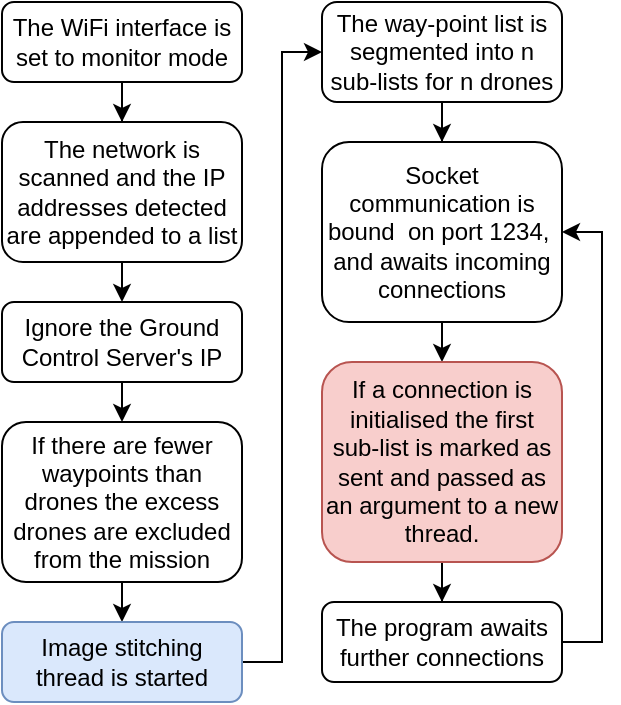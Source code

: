 <mxfile version="13.1.3" type="github"><diagram id="C5RBs43oDa-KdzZeNtuy" name="Page-1"><mxGraphModel dx="976" dy="539" grid="1" gridSize="10" guides="1" tooltips="1" connect="1" arrows="1" fold="1" page="1" pageScale="1" pageWidth="827" pageHeight="1169" math="0" shadow="0"><root><mxCell id="WIyWlLk6GJQsqaUBKTNV-0"/><mxCell id="WIyWlLk6GJQsqaUBKTNV-1" parent="WIyWlLk6GJQsqaUBKTNV-0"/><mxCell id="Hf-C0cWsWEl9VVZdfR_4-1" value="" style="edgeStyle=orthogonalEdgeStyle;rounded=0;orthogonalLoop=1;jettySize=auto;html=1;" parent="WIyWlLk6GJQsqaUBKTNV-1" source="WIyWlLk6GJQsqaUBKTNV-3" target="Hf-C0cWsWEl9VVZdfR_4-0" edge="1"><mxGeometry relative="1" as="geometry"/></mxCell><mxCell id="WIyWlLk6GJQsqaUBKTNV-3" value="The WiFi interface is set to monitor mode" style="rounded=1;whiteSpace=wrap;html=1;fontSize=12;glass=0;strokeWidth=1;shadow=0;" parent="WIyWlLk6GJQsqaUBKTNV-1" vertex="1"><mxGeometry x="160" y="40" width="120" height="40" as="geometry"/></mxCell><mxCell id="Hf-C0cWsWEl9VVZdfR_4-3" value="" style="edgeStyle=orthogonalEdgeStyle;rounded=0;orthogonalLoop=1;jettySize=auto;html=1;" parent="WIyWlLk6GJQsqaUBKTNV-1" source="Hf-C0cWsWEl9VVZdfR_4-0" edge="1"><mxGeometry relative="1" as="geometry"><mxPoint x="220" y="190" as="targetPoint"/></mxGeometry></mxCell><mxCell id="Hf-C0cWsWEl9VVZdfR_4-0" value="The network is scanned and the IP addresses detected are appended to a list" style="rounded=1;whiteSpace=wrap;html=1;fontSize=12;glass=0;strokeWidth=1;shadow=0;" parent="WIyWlLk6GJQsqaUBKTNV-1" vertex="1"><mxGeometry x="160" y="100" width="120" height="70" as="geometry"/></mxCell><mxCell id="Hf-C0cWsWEl9VVZdfR_4-11" style="edgeStyle=orthogonalEdgeStyle;rounded=0;orthogonalLoop=1;jettySize=auto;html=1;exitX=0.5;exitY=1;exitDx=0;exitDy=0;entryX=0.5;entryY=0;entryDx=0;entryDy=0;" parent="WIyWlLk6GJQsqaUBKTNV-1" source="Hf-C0cWsWEl9VVZdfR_4-4" target="Hf-C0cWsWEl9VVZdfR_4-6" edge="1"><mxGeometry relative="1" as="geometry"/></mxCell><mxCell id="Hf-C0cWsWEl9VVZdfR_4-4" value="Ignore the Ground Control Server's IP" style="rounded=1;whiteSpace=wrap;html=1;fontSize=12;glass=0;strokeWidth=1;shadow=0;" parent="WIyWlLk6GJQsqaUBKTNV-1" vertex="1"><mxGeometry x="160" y="190" width="120" height="40" as="geometry"/></mxCell><mxCell id="Hf-C0cWsWEl9VVZdfR_4-24" style="edgeStyle=orthogonalEdgeStyle;rounded=0;orthogonalLoop=1;jettySize=auto;html=1;exitX=0.5;exitY=1;exitDx=0;exitDy=0;entryX=0.5;entryY=0;entryDx=0;entryDy=0;" parent="WIyWlLk6GJQsqaUBKTNV-1" source="Hf-C0cWsWEl9VVZdfR_4-6" target="Hf-C0cWsWEl9VVZdfR_4-8" edge="1"><mxGeometry relative="1" as="geometry"/></mxCell><mxCell id="Hf-C0cWsWEl9VVZdfR_4-6" value="If there are fewer waypoints than drones the excess drones are excluded from the mission" style="rounded=1;whiteSpace=wrap;html=1;fontSize=12;glass=0;strokeWidth=1;shadow=0;" parent="WIyWlLk6GJQsqaUBKTNV-1" vertex="1"><mxGeometry x="160" y="250" width="120" height="80" as="geometry"/></mxCell><mxCell id="Hf-C0cWsWEl9VVZdfR_4-25" style="edgeStyle=orthogonalEdgeStyle;rounded=0;orthogonalLoop=1;jettySize=auto;html=1;exitX=1;exitY=0.5;exitDx=0;exitDy=0;entryX=0;entryY=0.5;entryDx=0;entryDy=0;" parent="WIyWlLk6GJQsqaUBKTNV-1" source="Hf-C0cWsWEl9VVZdfR_4-8" target="Hf-C0cWsWEl9VVZdfR_4-12" edge="1"><mxGeometry relative="1" as="geometry"/></mxCell><mxCell id="Hf-C0cWsWEl9VVZdfR_4-8" value="Image stitching thread is started" style="rounded=1;whiteSpace=wrap;html=1;fontSize=12;glass=0;strokeWidth=1;shadow=0;fillColor=#dae8fc;strokeColor=#6c8ebf;" parent="WIyWlLk6GJQsqaUBKTNV-1" vertex="1"><mxGeometry x="160" y="350" width="120" height="40" as="geometry"/></mxCell><mxCell id="Hf-C0cWsWEl9VVZdfR_4-15" value="" style="edgeStyle=orthogonalEdgeStyle;rounded=0;orthogonalLoop=1;jettySize=auto;html=1;" parent="WIyWlLk6GJQsqaUBKTNV-1" source="Hf-C0cWsWEl9VVZdfR_4-12" target="Hf-C0cWsWEl9VVZdfR_4-14" edge="1"><mxGeometry relative="1" as="geometry"/></mxCell><mxCell id="Hf-C0cWsWEl9VVZdfR_4-12" value="The way-point list is segmented into n sub-lists for n drones" style="rounded=1;whiteSpace=wrap;html=1;fontSize=12;glass=0;strokeWidth=1;shadow=0;" parent="WIyWlLk6GJQsqaUBKTNV-1" vertex="1"><mxGeometry x="320" y="40" width="120" height="50" as="geometry"/></mxCell><mxCell id="Hf-C0cWsWEl9VVZdfR_4-26" style="edgeStyle=orthogonalEdgeStyle;rounded=0;orthogonalLoop=1;jettySize=auto;html=1;exitX=0.5;exitY=1;exitDx=0;exitDy=0;entryX=0.5;entryY=0;entryDx=0;entryDy=0;" parent="WIyWlLk6GJQsqaUBKTNV-1" source="Hf-C0cWsWEl9VVZdfR_4-14" target="Hf-C0cWsWEl9VVZdfR_4-16" edge="1"><mxGeometry relative="1" as="geometry"><Array as="points"/></mxGeometry></mxCell><mxCell id="Hf-C0cWsWEl9VVZdfR_4-14" value="Socket communication is bound&amp;nbsp; on port 1234,&amp;nbsp; and awaits incoming connections" style="rounded=1;whiteSpace=wrap;html=1;fontSize=12;glass=0;strokeWidth=1;shadow=0;" parent="WIyWlLk6GJQsqaUBKTNV-1" vertex="1"><mxGeometry x="320" y="110" width="120" height="90" as="geometry"/></mxCell><mxCell id="Hf-C0cWsWEl9VVZdfR_4-28" value="" style="edgeStyle=orthogonalEdgeStyle;rounded=0;orthogonalLoop=1;jettySize=auto;html=1;" parent="WIyWlLk6GJQsqaUBKTNV-1" source="Hf-C0cWsWEl9VVZdfR_4-16" target="Hf-C0cWsWEl9VVZdfR_4-27" edge="1"><mxGeometry relative="1" as="geometry"/></mxCell><mxCell id="Hf-C0cWsWEl9VVZdfR_4-16" value="If a connection is initialised the first sub-list is marked as sent and passed as an argument to a new thread." style="rounded=1;whiteSpace=wrap;html=1;fontSize=12;glass=0;strokeWidth=1;shadow=0;fillColor=#f8cecc;strokeColor=#b85450;" parent="WIyWlLk6GJQsqaUBKTNV-1" vertex="1"><mxGeometry x="320" y="220" width="120" height="100" as="geometry"/></mxCell><mxCell id="Hf-C0cWsWEl9VVZdfR_4-29" style="edgeStyle=orthogonalEdgeStyle;rounded=0;orthogonalLoop=1;jettySize=auto;html=1;exitX=1;exitY=0.5;exitDx=0;exitDy=0;entryX=1;entryY=0.5;entryDx=0;entryDy=0;" parent="WIyWlLk6GJQsqaUBKTNV-1" source="Hf-C0cWsWEl9VVZdfR_4-27" target="Hf-C0cWsWEl9VVZdfR_4-14" edge="1"><mxGeometry relative="1" as="geometry"/></mxCell><mxCell id="Hf-C0cWsWEl9VVZdfR_4-27" value="The program awaits further connections" style="rounded=1;whiteSpace=wrap;html=1;fontSize=12;glass=0;strokeWidth=1;shadow=0;" parent="WIyWlLk6GJQsqaUBKTNV-1" vertex="1"><mxGeometry x="320" y="340" width="120" height="40" as="geometry"/></mxCell></root></mxGraphModel></diagram></mxfile>
